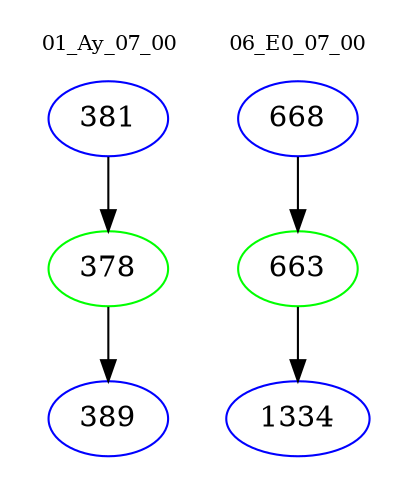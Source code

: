 digraph{
subgraph cluster_0 {
color = white
label = "01_Ay_07_00";
fontsize=10;
T0_381 [label="381", color="blue"]
T0_381 -> T0_378 [color="black"]
T0_378 [label="378", color="green"]
T0_378 -> T0_389 [color="black"]
T0_389 [label="389", color="blue"]
}
subgraph cluster_1 {
color = white
label = "06_E0_07_00";
fontsize=10;
T1_668 [label="668", color="blue"]
T1_668 -> T1_663 [color="black"]
T1_663 [label="663", color="green"]
T1_663 -> T1_1334 [color="black"]
T1_1334 [label="1334", color="blue"]
}
}
